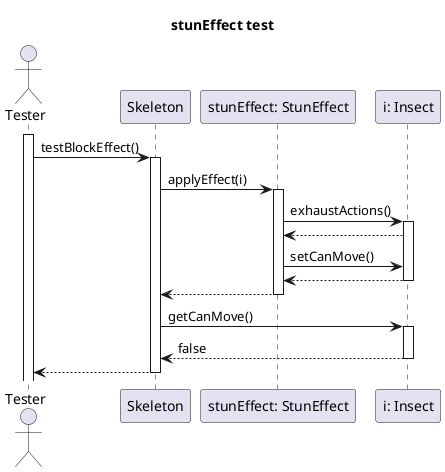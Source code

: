 @startuml stunEffect

title stunEffect test

Actor Tester as test

participant "Skeleton" as tester

participant "stunEffect: StunEffect" as speed
participant "i: Insect" as insect

activate test
test -> tester: testBlockEffect()


activate tester

tester -> speed: applyEffect(i)
activate speed

speed->insect: exhaustActions()
activate insect

speed<--insect

speed->insect:setCanMove()
speed<--insect
deactivate insect

speed --> tester
deactivate speed

tester -> insect: getCanMove()
activate insect


insect --> tester: false
deactivate insect

test<-- tester
deactivate tester
@enduml